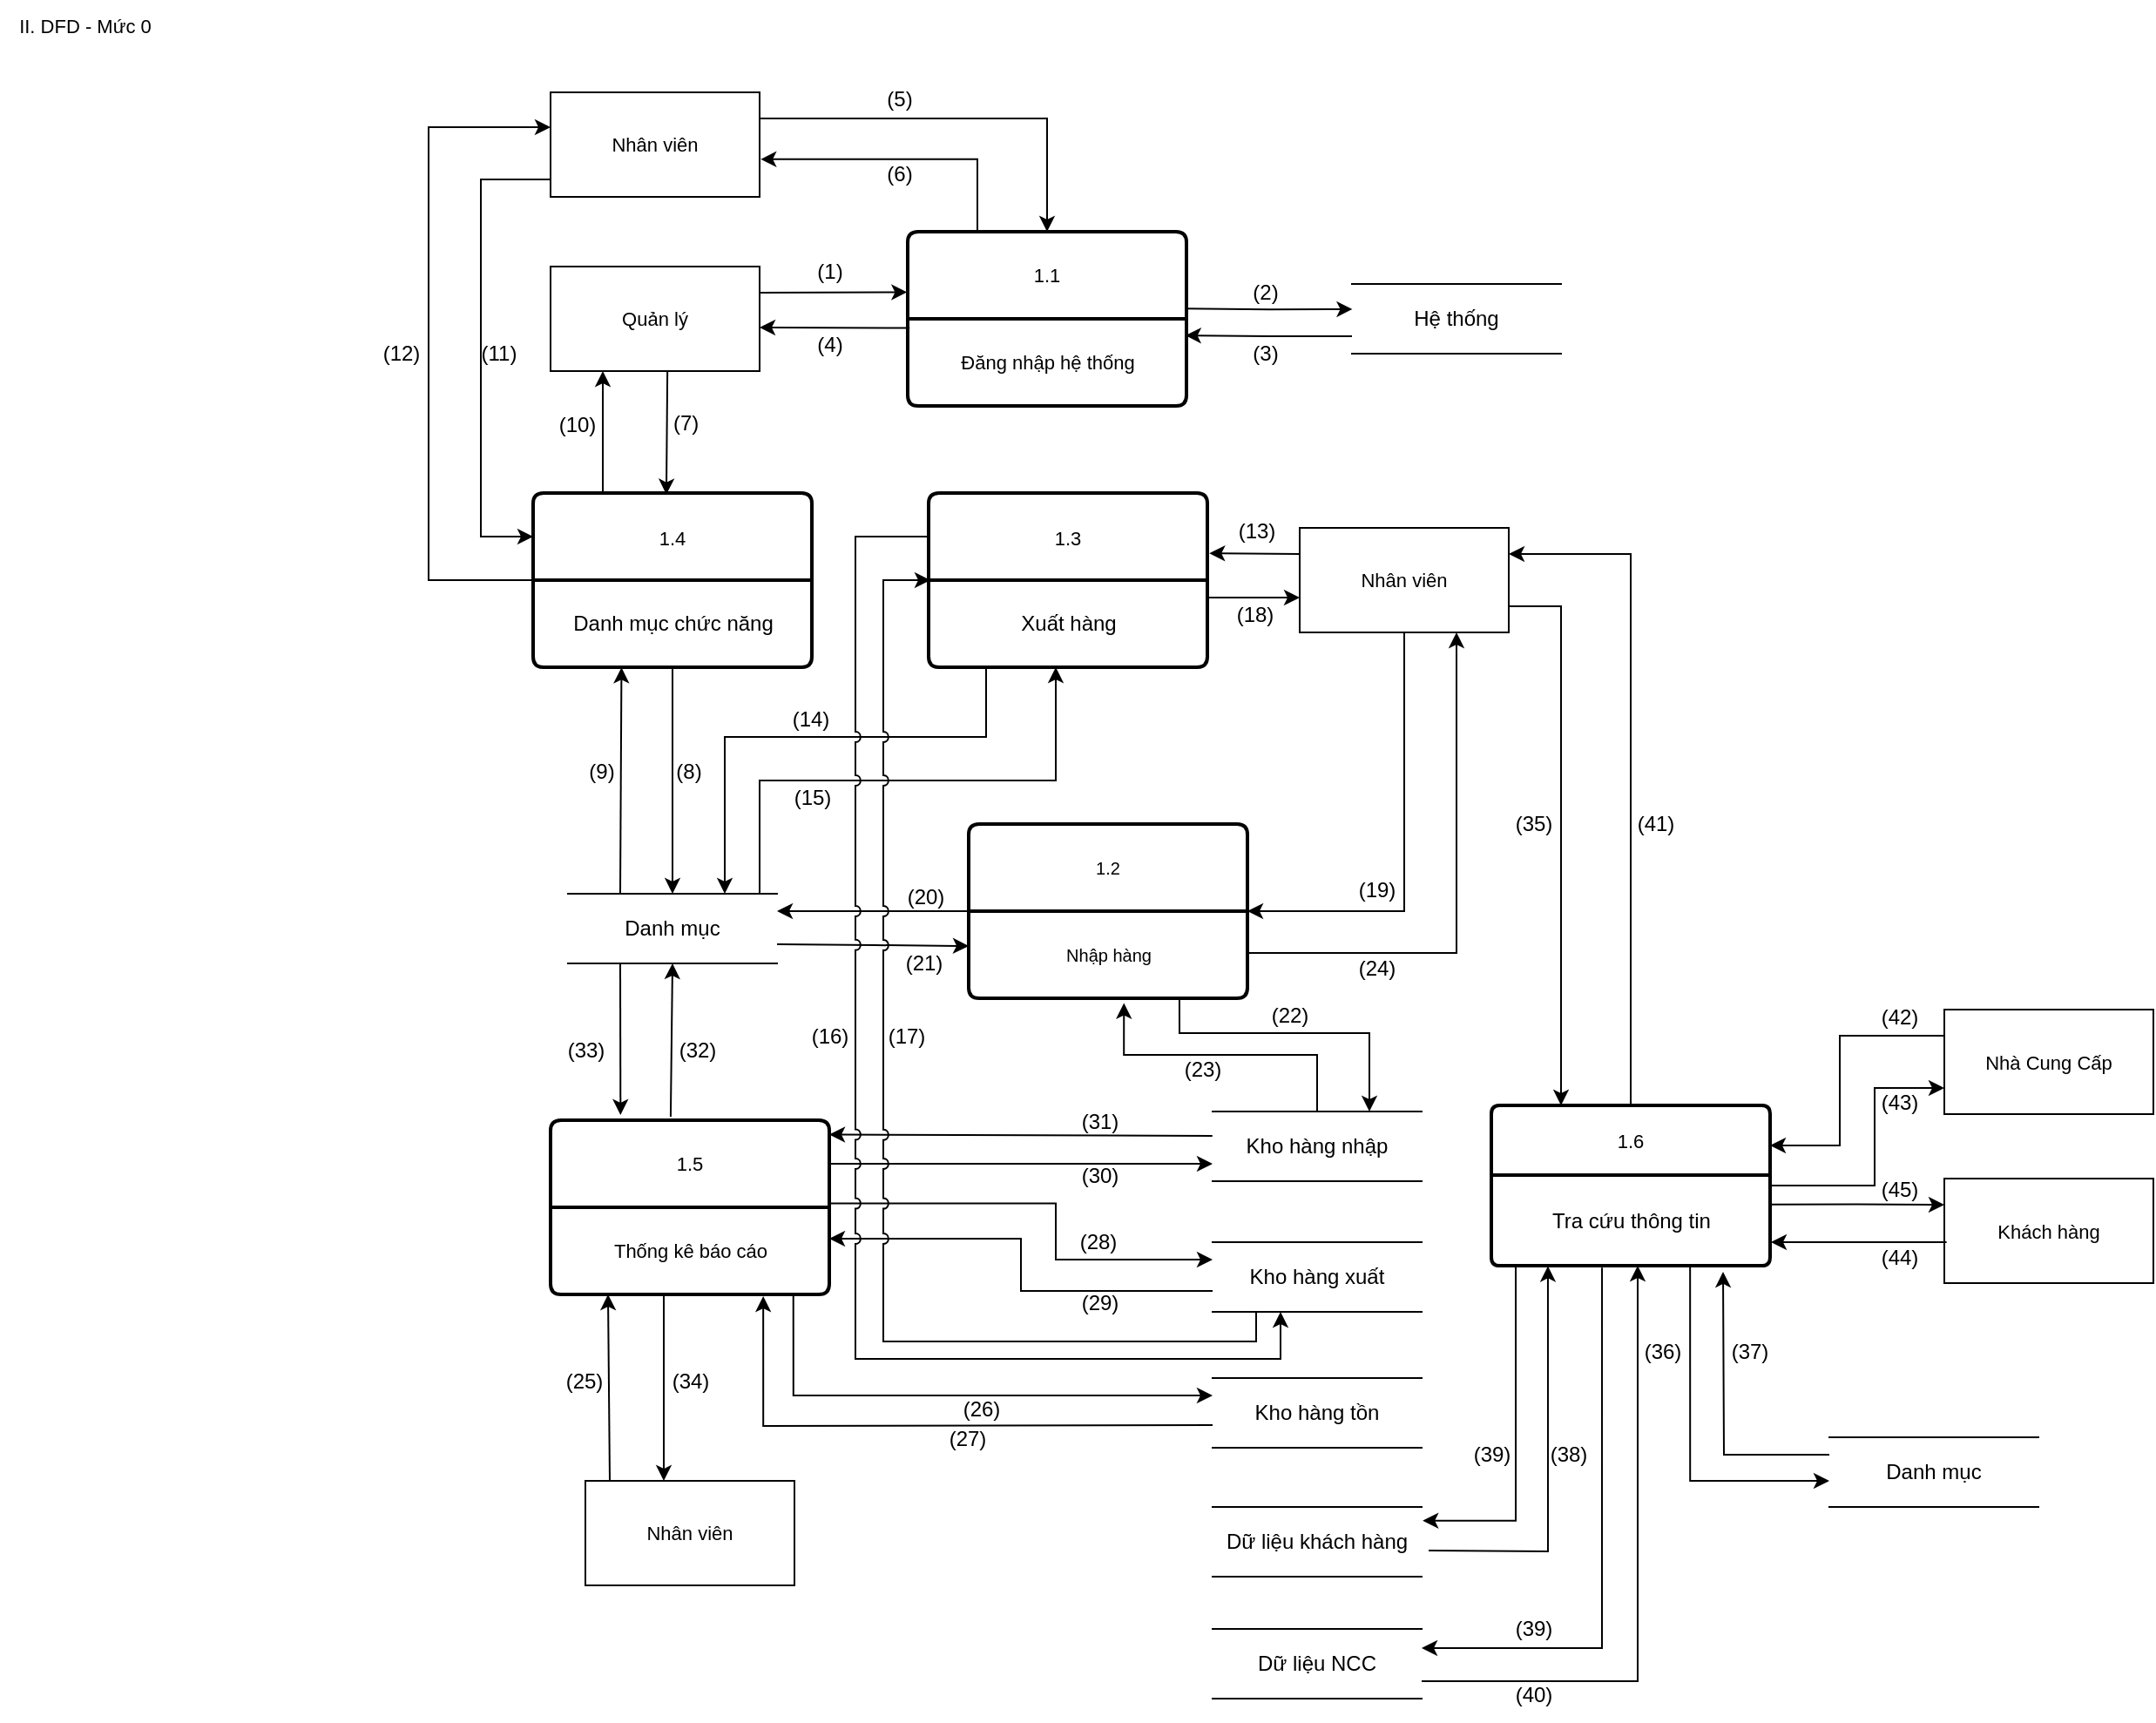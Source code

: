 <mxfile version="28.1.2">
  <diagram name="Trang-1" id="lLPREOri6NElLgWtM5jx">
    <mxGraphModel dx="1177" dy="-411" grid="1" gridSize="10" guides="1" tooltips="1" connect="1" arrows="1" fold="1" page="1" pageScale="1" pageWidth="850" pageHeight="1100" math="0" shadow="0">
      <root>
        <mxCell id="0" />
        <mxCell id="1" parent="0" />
        <mxCell id="MPpkF3HfyPds0EZIhNJW-1" value="Quản lý" style="rounded=0;whiteSpace=wrap;html=1;fontSize=11;" vertex="1" parent="1">
          <mxGeometry x="466" y="1313" width="120" height="60" as="geometry" />
        </mxCell>
        <mxCell id="MPpkF3HfyPds0EZIhNJW-2" value="Nhân viên" style="rounded=0;whiteSpace=wrap;html=1;fontSize=11;" vertex="1" parent="1">
          <mxGeometry x="466" y="1213" width="120" height="60" as="geometry" />
        </mxCell>
        <mxCell id="MPpkF3HfyPds0EZIhNJW-3" value="1.6" style="swimlane;childLayout=stackLayout;horizontal=1;startSize=40;horizontalStack=0;rounded=1;fontSize=11;fontStyle=0;strokeWidth=2;resizeParent=0;resizeLast=1;shadow=0;dashed=0;align=center;arcSize=4;whiteSpace=wrap;html=1;" vertex="1" parent="1">
          <mxGeometry x="1006" y="1794.5" width="160" height="92" as="geometry">
            <mxRectangle x="515" y="-17" width="60" height="50" as="alternateBounds" />
          </mxGeometry>
        </mxCell>
        <mxCell id="MPpkF3HfyPds0EZIhNJW-4" value="Tra cứu thông tin" style="text;html=1;align=center;verticalAlign=middle;resizable=0;points=[];autosize=1;strokeColor=none;fillColor=none;" vertex="1" parent="MPpkF3HfyPds0EZIhNJW-3">
          <mxGeometry y="40" width="160" height="52" as="geometry" />
        </mxCell>
        <mxCell id="MPpkF3HfyPds0EZIhNJW-5" value="Khách hàng" style="rounded=0;whiteSpace=wrap;html=1;fontSize=11;" vertex="1" parent="1">
          <mxGeometry x="1266" y="1836.5" width="120" height="60" as="geometry" />
        </mxCell>
        <mxCell id="MPpkF3HfyPds0EZIhNJW-6" value="Nhà Cung Cấp" style="rounded=0;whiteSpace=wrap;html=1;fontSize=11;" vertex="1" parent="1">
          <mxGeometry x="1266" y="1739.5" width="120" height="60" as="geometry" />
        </mxCell>
        <mxCell id="MPpkF3HfyPds0EZIhNJW-7" style="edgeStyle=orthogonalEdgeStyle;rounded=0;orthogonalLoop=1;jettySize=auto;html=1;entryX=0.002;entryY=0.361;entryDx=0;entryDy=0;exitX=0.992;exitY=0.401;exitDx=0;exitDy=0;exitPerimeter=0;entryPerimeter=0;" edge="1" parent="1" target="MPpkF3HfyPds0EZIhNJW-18">
          <mxGeometry relative="1" as="geometry">
            <mxPoint x="829.72" y="1337.1" as="sourcePoint" />
            <mxPoint x="1021" y="1337" as="targetPoint" />
          </mxGeometry>
        </mxCell>
        <mxCell id="MPpkF3HfyPds0EZIhNJW-8" value="1.1" style="swimlane;childLayout=stackLayout;horizontal=1;startSize=50;horizontalStack=0;rounded=1;fontSize=11;fontStyle=0;strokeWidth=2;resizeParent=0;resizeLast=1;shadow=0;dashed=0;align=center;arcSize=4;whiteSpace=wrap;html=1;" vertex="1" parent="1">
          <mxGeometry x="671" y="1293" width="160" height="100" as="geometry">
            <mxRectangle x="515" y="-17" width="60" height="50" as="alternateBounds" />
          </mxGeometry>
        </mxCell>
        <mxCell id="MPpkF3HfyPds0EZIhNJW-9" value="Đăng nhập hệ thống" style="text;html=1;align=center;verticalAlign=middle;resizable=0;points=[];autosize=1;strokeColor=none;fillColor=none;fontSize=11;" vertex="1" parent="MPpkF3HfyPds0EZIhNJW-8">
          <mxGeometry y="50" width="160" height="50" as="geometry" />
        </mxCell>
        <mxCell id="MPpkF3HfyPds0EZIhNJW-10" value="1.5" style="swimlane;childLayout=stackLayout;horizontal=1;startSize=50;horizontalStack=0;rounded=1;fontSize=11;fontStyle=0;strokeWidth=2;resizeParent=0;resizeLast=1;shadow=0;dashed=0;align=center;arcSize=4;whiteSpace=wrap;html=1;" vertex="1" parent="1">
          <mxGeometry x="466" y="1803" width="160" height="100" as="geometry">
            <mxRectangle x="515" y="-17" width="60" height="50" as="alternateBounds" />
          </mxGeometry>
        </mxCell>
        <mxCell id="MPpkF3HfyPds0EZIhNJW-11" value="Thống kê báo cáo" style="text;html=1;align=center;verticalAlign=middle;resizable=0;points=[];autosize=1;strokeColor=none;fillColor=none;fontSize=11;" vertex="1" parent="MPpkF3HfyPds0EZIhNJW-10">
          <mxGeometry y="50" width="160" height="50" as="geometry" />
        </mxCell>
        <mxCell id="MPpkF3HfyPds0EZIhNJW-12" value="1.2" style="swimlane;childLayout=stackLayout;horizontal=1;startSize=50;horizontalStack=0;rounded=1;fontSize=10;fontStyle=0;strokeWidth=2;resizeParent=0;resizeLast=1;shadow=0;dashed=0;align=center;arcSize=4;whiteSpace=wrap;html=1;" vertex="1" parent="1">
          <mxGeometry x="706" y="1633" width="160" height="100" as="geometry">
            <mxRectangle x="515" y="-17" width="60" height="50" as="alternateBounds" />
          </mxGeometry>
        </mxCell>
        <mxCell id="MPpkF3HfyPds0EZIhNJW-13" value="Nhập hàng" style="text;html=1;align=center;verticalAlign=middle;resizable=0;points=[];autosize=1;strokeColor=none;fillColor=none;fontSize=10;" vertex="1" parent="MPpkF3HfyPds0EZIhNJW-12">
          <mxGeometry y="50" width="160" height="50" as="geometry" />
        </mxCell>
        <mxCell id="MPpkF3HfyPds0EZIhNJW-14" value="&lt;font style=&quot;font-size: 11px;&quot;&gt;1.3&lt;/font&gt;" style="swimlane;childLayout=stackLayout;horizontal=1;startSize=50;horizontalStack=0;rounded=1;fontSize=14;fontStyle=0;strokeWidth=2;resizeParent=0;resizeLast=1;shadow=0;dashed=0;align=center;arcSize=4;whiteSpace=wrap;html=1;" vertex="1" parent="1">
          <mxGeometry x="683" y="1443" width="160" height="100" as="geometry">
            <mxRectangle x="515" y="-17" width="60" height="50" as="alternateBounds" />
          </mxGeometry>
        </mxCell>
        <mxCell id="MPpkF3HfyPds0EZIhNJW-15" value="Xuất hàng" style="text;html=1;align=center;verticalAlign=middle;resizable=0;points=[];autosize=1;strokeColor=none;fillColor=none;" vertex="1" parent="MPpkF3HfyPds0EZIhNJW-14">
          <mxGeometry y="50" width="160" height="50" as="geometry" />
        </mxCell>
        <mxCell id="MPpkF3HfyPds0EZIhNJW-16" value="Kho hàng nhập" style="shape=partialRectangle;whiteSpace=wrap;html=1;left=0;right=0;fillColor=none;" vertex="1" parent="1">
          <mxGeometry x="846" y="1798" width="120" height="40" as="geometry" />
        </mxCell>
        <mxCell id="MPpkF3HfyPds0EZIhNJW-17" value="Kho hàng xuất" style="shape=partialRectangle;whiteSpace=wrap;html=1;left=0;right=0;fillColor=none;" vertex="1" parent="1">
          <mxGeometry x="846" y="1873" width="120" height="40" as="geometry" />
        </mxCell>
        <mxCell id="MPpkF3HfyPds0EZIhNJW-18" value="Hệ thống" style="shape=partialRectangle;whiteSpace=wrap;html=1;left=0;right=0;fillColor=none;" vertex="1" parent="1">
          <mxGeometry x="926" y="1323" width="120" height="40" as="geometry" />
        </mxCell>
        <mxCell id="MPpkF3HfyPds0EZIhNJW-19" value="Kho hàng tồn" style="shape=partialRectangle;whiteSpace=wrap;html=1;left=0;right=0;fillColor=none;" vertex="1" parent="1">
          <mxGeometry x="846" y="1951" width="120" height="40" as="geometry" />
        </mxCell>
        <mxCell id="MPpkF3HfyPds0EZIhNJW-20" value="" style="endArrow=classic;html=1;rounded=0;exitX=1;exitY=0.25;exitDx=0;exitDy=0;entryX=-0.002;entryY=0.347;entryDx=0;entryDy=0;entryPerimeter=0;" edge="1" parent="1" source="MPpkF3HfyPds0EZIhNJW-1" target="MPpkF3HfyPds0EZIhNJW-8">
          <mxGeometry width="50" height="50" relative="1" as="geometry">
            <mxPoint x="806" y="1443" as="sourcePoint" />
            <mxPoint x="806" y="1328" as="targetPoint" />
          </mxGeometry>
        </mxCell>
        <mxCell id="MPpkF3HfyPds0EZIhNJW-21" value="" style="endArrow=classic;html=1;rounded=0;exitX=0.007;exitY=0.106;exitDx=0;exitDy=0;entryX=1;entryY=0.5;entryDx=0;entryDy=0;exitPerimeter=0;" edge="1" parent="1" source="MPpkF3HfyPds0EZIhNJW-9">
          <mxGeometry width="50" height="50" relative="1" as="geometry">
            <mxPoint x="806" y="1348" as="sourcePoint" />
            <mxPoint x="586" y="1348" as="targetPoint" />
          </mxGeometry>
        </mxCell>
        <mxCell id="MPpkF3HfyPds0EZIhNJW-22" value="" style="endArrow=classic;html=1;rounded=0;exitX=1;exitY=0.25;exitDx=0;exitDy=0;entryX=0.5;entryY=0;entryDx=0;entryDy=0;edgeStyle=orthogonalEdgeStyle;" edge="1" parent="1" source="MPpkF3HfyPds0EZIhNJW-2" target="MPpkF3HfyPds0EZIhNJW-8">
          <mxGeometry width="50" height="50" relative="1" as="geometry">
            <mxPoint x="736" y="1223" as="sourcePoint" />
            <mxPoint x="896" y="1223" as="targetPoint" />
          </mxGeometry>
        </mxCell>
        <mxCell id="MPpkF3HfyPds0EZIhNJW-23" style="edgeStyle=orthogonalEdgeStyle;rounded=0;orthogonalLoop=1;jettySize=auto;html=1;exitX=0;exitY=0.75;exitDx=0;exitDy=0;entryX=0.996;entryY=0.191;entryDx=0;entryDy=0;entryPerimeter=0;" edge="1" parent="1" source="MPpkF3HfyPds0EZIhNJW-18" target="MPpkF3HfyPds0EZIhNJW-9">
          <mxGeometry relative="1" as="geometry" />
        </mxCell>
        <mxCell id="MPpkF3HfyPds0EZIhNJW-24" value="&lt;font style=&quot;font-size: 11px;&quot;&gt;1.4&lt;/font&gt;" style="swimlane;childLayout=stackLayout;horizontal=1;startSize=50;horizontalStack=0;rounded=1;fontSize=14;fontStyle=0;strokeWidth=2;resizeParent=0;resizeLast=1;shadow=0;dashed=0;align=center;arcSize=4;whiteSpace=wrap;html=1;" vertex="1" parent="1">
          <mxGeometry x="456" y="1443" width="160" height="100" as="geometry">
            <mxRectangle x="515" y="-17" width="60" height="50" as="alternateBounds" />
          </mxGeometry>
        </mxCell>
        <mxCell id="MPpkF3HfyPds0EZIhNJW-25" value="Danh mục chức năng" style="text;html=1;align=center;verticalAlign=middle;resizable=0;points=[];autosize=1;strokeColor=none;fillColor=none;" vertex="1" parent="MPpkF3HfyPds0EZIhNJW-24">
          <mxGeometry y="50" width="160" height="50" as="geometry" />
        </mxCell>
        <mxCell id="MPpkF3HfyPds0EZIhNJW-26" value="" style="endArrow=classic;html=1;rounded=0;exitX=0.559;exitY=0.995;exitDx=0;exitDy=0;entryX=0.478;entryY=0.008;entryDx=0;entryDy=0;entryPerimeter=0;exitPerimeter=0;" edge="1" parent="1" source="MPpkF3HfyPds0EZIhNJW-1" target="MPpkF3HfyPds0EZIhNJW-24">
          <mxGeometry width="50" height="50" relative="1" as="geometry">
            <mxPoint x="816" y="1403" as="sourcePoint" />
            <mxPoint x="866" y="1353" as="targetPoint" />
          </mxGeometry>
        </mxCell>
        <mxCell id="MPpkF3HfyPds0EZIhNJW-27" value="" style="endArrow=classic;html=1;rounded=0;exitX=0.25;exitY=0;exitDx=0;exitDy=0;entryX=0.25;entryY=1;entryDx=0;entryDy=0;" edge="1" parent="1" source="MPpkF3HfyPds0EZIhNJW-24" target="MPpkF3HfyPds0EZIhNJW-1">
          <mxGeometry width="50" height="50" relative="1" as="geometry">
            <mxPoint x="504.08" y="1521.8" as="sourcePoint" />
            <mxPoint x="504" y="1293" as="targetPoint" />
          </mxGeometry>
        </mxCell>
        <mxCell id="MPpkF3HfyPds0EZIhNJW-28" value="Danh mục" style="shape=partialRectangle;whiteSpace=wrap;html=1;left=0;right=0;fillColor=none;" vertex="1" parent="1">
          <mxGeometry x="476" y="1673" width="120" height="40" as="geometry" />
        </mxCell>
        <mxCell id="MPpkF3HfyPds0EZIhNJW-29" value="" style="endArrow=classic;html=1;rounded=0;entryX=0;entryY=0.25;entryDx=0;entryDy=0;edgeStyle=orthogonalEdgeStyle;" edge="1" parent="1" target="MPpkF3HfyPds0EZIhNJW-24">
          <mxGeometry width="50" height="50" relative="1" as="geometry">
            <mxPoint x="466" y="1263" as="sourcePoint" />
            <mxPoint x="576" y="1293" as="targetPoint" />
            <Array as="points">
              <mxPoint x="466" y="1263" />
              <mxPoint x="426" y="1263" />
              <mxPoint x="426" y="1468" />
            </Array>
          </mxGeometry>
        </mxCell>
        <mxCell id="MPpkF3HfyPds0EZIhNJW-30" value="" style="endArrow=classic;html=1;rounded=0;exitX=0;exitY=0.5;exitDx=0;exitDy=0;edgeStyle=orthogonalEdgeStyle;" edge="1" parent="1" source="MPpkF3HfyPds0EZIhNJW-24">
          <mxGeometry width="50" height="50" relative="1" as="geometry">
            <mxPoint x="526" y="1343" as="sourcePoint" />
            <mxPoint x="466" y="1233" as="targetPoint" />
            <Array as="points">
              <mxPoint x="396" y="1493" />
              <mxPoint x="396" y="1233" />
              <mxPoint x="466" y="1233" />
            </Array>
          </mxGeometry>
        </mxCell>
        <mxCell id="MPpkF3HfyPds0EZIhNJW-31" value="" style="endArrow=classic;html=1;rounded=0;" edge="1" parent="1" source="MPpkF3HfyPds0EZIhNJW-24" target="MPpkF3HfyPds0EZIhNJW-28">
          <mxGeometry width="50" height="50" relative="1" as="geometry">
            <mxPoint x="886" y="1453" as="sourcePoint" />
            <mxPoint x="936" y="1403" as="targetPoint" />
          </mxGeometry>
        </mxCell>
        <mxCell id="MPpkF3HfyPds0EZIhNJW-32" value="" style="endArrow=classic;html=1;rounded=0;exitX=0.25;exitY=0;exitDx=0;exitDy=0;entryX=0.317;entryY=1.003;entryDx=0;entryDy=0;entryPerimeter=0;" edge="1" parent="1" source="MPpkF3HfyPds0EZIhNJW-28" target="MPpkF3HfyPds0EZIhNJW-25">
          <mxGeometry width="50" height="50" relative="1" as="geometry">
            <mxPoint x="886" y="1453" as="sourcePoint" />
            <mxPoint x="936" y="1403" as="targetPoint" />
          </mxGeometry>
        </mxCell>
        <mxCell id="MPpkF3HfyPds0EZIhNJW-33" value="Nhân viên" style="rounded=0;whiteSpace=wrap;html=1;fontSize=11;" vertex="1" parent="1">
          <mxGeometry x="896" y="1463" width="120" height="60" as="geometry" />
        </mxCell>
        <mxCell id="MPpkF3HfyPds0EZIhNJW-34" value="" style="endArrow=classic;html=1;rounded=0;exitX=0;exitY=0.25;exitDx=0;exitDy=0;entryX=1.007;entryY=0.346;entryDx=0;entryDy=0;entryPerimeter=0;" edge="1" parent="1" source="MPpkF3HfyPds0EZIhNJW-33" target="MPpkF3HfyPds0EZIhNJW-14">
          <mxGeometry width="50" height="50" relative="1" as="geometry">
            <mxPoint x="1036" y="1478" as="sourcePoint" />
            <mxPoint x="756" y="1478" as="targetPoint" />
          </mxGeometry>
        </mxCell>
        <mxCell id="MPpkF3HfyPds0EZIhNJW-35" value="" style="endArrow=classic;html=1;rounded=0;exitX=1.002;exitY=0.201;exitDx=0;exitDy=0;exitPerimeter=0;" edge="1" parent="1" source="MPpkF3HfyPds0EZIhNJW-15">
          <mxGeometry width="50" height="50" relative="1" as="geometry">
            <mxPoint x="826" y="1503" as="sourcePoint" />
            <mxPoint x="896" y="1503" as="targetPoint" />
          </mxGeometry>
        </mxCell>
        <mxCell id="MPpkF3HfyPds0EZIhNJW-36" value="" style="endArrow=classic;html=1;rounded=0;exitX=0.5;exitY=1;exitDx=0;exitDy=0;edgeStyle=orthogonalEdgeStyle;" edge="1" parent="1" source="MPpkF3HfyPds0EZIhNJW-33">
          <mxGeometry width="50" height="50" relative="1" as="geometry">
            <mxPoint x="1096" y="1683" as="sourcePoint" />
            <mxPoint x="866" y="1683" as="targetPoint" />
            <Array as="points">
              <mxPoint x="956" y="1683" />
              <mxPoint x="866" y="1683" />
            </Array>
          </mxGeometry>
        </mxCell>
        <mxCell id="MPpkF3HfyPds0EZIhNJW-37" value="" style="endArrow=classic;html=1;rounded=0;exitX=1.006;exitY=0.48;exitDx=0;exitDy=0;exitPerimeter=0;entryX=0.75;entryY=1;entryDx=0;entryDy=0;edgeStyle=orthogonalEdgeStyle;" edge="1" parent="1" source="MPpkF3HfyPds0EZIhNJW-13" target="MPpkF3HfyPds0EZIhNJW-33">
          <mxGeometry width="50" height="50" relative="1" as="geometry">
            <mxPoint x="1096" y="1683" as="sourcePoint" />
            <mxPoint x="1146" y="1633" as="targetPoint" />
          </mxGeometry>
        </mxCell>
        <mxCell id="MPpkF3HfyPds0EZIhNJW-38" value="" style="endArrow=classic;html=1;rounded=0;exitX=0.756;exitY=0.993;exitDx=0;exitDy=0;exitPerimeter=0;edgeStyle=orthogonalEdgeStyle;" edge="1" parent="1" source="MPpkF3HfyPds0EZIhNJW-13">
          <mxGeometry width="50" height="50" relative="1" as="geometry">
            <mxPoint x="875" y="1733" as="sourcePoint" />
            <mxPoint x="936" y="1798" as="targetPoint" />
            <Array as="points">
              <mxPoint x="827" y="1753" />
              <mxPoint x="936" y="1753" />
              <mxPoint x="936" y="1798" />
            </Array>
          </mxGeometry>
        </mxCell>
        <mxCell id="MPpkF3HfyPds0EZIhNJW-39" value="" style="endArrow=classic;html=1;rounded=0;exitX=0.5;exitY=0;exitDx=0;exitDy=0;entryX=0.557;entryY=1.055;entryDx=0;entryDy=0;entryPerimeter=0;edgeStyle=orthogonalEdgeStyle;" edge="1" parent="1" source="MPpkF3HfyPds0EZIhNJW-16" target="MPpkF3HfyPds0EZIhNJW-13">
          <mxGeometry width="50" height="50" relative="1" as="geometry">
            <mxPoint x="926" y="1773" as="sourcePoint" />
            <mxPoint x="976" y="1723" as="targetPoint" />
          </mxGeometry>
        </mxCell>
        <mxCell id="MPpkF3HfyPds0EZIhNJW-40" value="" style="endArrow=classic;html=1;rounded=0;exitX=0;exitY=0.5;exitDx=0;exitDy=0;entryX=1;entryY=0.25;entryDx=0;entryDy=0;edgeStyle=orthogonalEdgeStyle;" edge="1" parent="1" source="MPpkF3HfyPds0EZIhNJW-12" target="MPpkF3HfyPds0EZIhNJW-28">
          <mxGeometry width="50" height="50" relative="1" as="geometry">
            <mxPoint x="836" y="1643" as="sourcePoint" />
            <mxPoint x="886" y="1593" as="targetPoint" />
          </mxGeometry>
        </mxCell>
        <mxCell id="MPpkF3HfyPds0EZIhNJW-41" value="" style="endArrow=classic;html=1;rounded=0;exitX=1;exitY=0.5;exitDx=0;exitDy=0;edgeStyle=orthogonalEdgeStyle;entryX=0;entryY=0.4;entryDx=0;entryDy=0;entryPerimeter=0;" edge="1" parent="1" target="MPpkF3HfyPds0EZIhNJW-13">
          <mxGeometry width="50" height="50" relative="1" as="geometry">
            <mxPoint x="596" y="1702" as="sourcePoint" />
            <mxPoint x="816" y="1703" as="targetPoint" />
          </mxGeometry>
        </mxCell>
        <mxCell id="MPpkF3HfyPds0EZIhNJW-42" value="" style="endArrow=classic;html=1;rounded=0;entryX=0.75;entryY=0;entryDx=0;entryDy=0;edgeStyle=orthogonalEdgeStyle;" edge="1" parent="1" target="MPpkF3HfyPds0EZIhNJW-28">
          <mxGeometry width="50" height="50" relative="1" as="geometry">
            <mxPoint x="796" y="1543" as="sourcePoint" />
            <mxPoint x="866" y="1633" as="targetPoint" />
            <Array as="points">
              <mxPoint x="716" y="1543" />
              <mxPoint x="716" y="1583" />
              <mxPoint x="566" y="1583" />
            </Array>
          </mxGeometry>
        </mxCell>
        <mxCell id="MPpkF3HfyPds0EZIhNJW-43" value="" style="endArrow=classic;html=1;rounded=0;edgeStyle=orthogonalEdgeStyle;" edge="1" parent="1" target="MPpkF3HfyPds0EZIhNJW-15">
          <mxGeometry width="50" height="50" relative="1" as="geometry">
            <mxPoint x="586" y="1673" as="sourcePoint" />
            <mxPoint x="756" y="1550" as="targetPoint" />
            <Array as="points">
              <mxPoint x="586" y="1608" />
              <mxPoint x="756" y="1608" />
            </Array>
          </mxGeometry>
        </mxCell>
        <mxCell id="MPpkF3HfyPds0EZIhNJW-44" value="Nhân viên" style="rounded=0;whiteSpace=wrap;html=1;fontSize=11;" vertex="1" parent="1">
          <mxGeometry x="486" y="2010" width="120" height="60" as="geometry" />
        </mxCell>
        <mxCell id="MPpkF3HfyPds0EZIhNJW-45" value="" style="endArrow=classic;html=1;rounded=0;" edge="1" parent="1">
          <mxGeometry width="50" height="50" relative="1" as="geometry">
            <mxPoint x="500" y="2010" as="sourcePoint" />
            <mxPoint x="499" y="1903" as="targetPoint" />
          </mxGeometry>
        </mxCell>
        <mxCell id="MPpkF3HfyPds0EZIhNJW-46" value="" style="endArrow=classic;html=1;rounded=0;" edge="1" parent="1">
          <mxGeometry width="50" height="50" relative="1" as="geometry">
            <mxPoint x="531" y="1903" as="sourcePoint" />
            <mxPoint x="531" y="2010" as="targetPoint" />
          </mxGeometry>
        </mxCell>
        <mxCell id="MPpkF3HfyPds0EZIhNJW-47" value="" style="endArrow=classic;html=1;rounded=0;exitX=1;exitY=0.25;exitDx=0;exitDy=0;entryX=0;entryY=0.75;entryDx=0;entryDy=0;" edge="1" parent="1" source="MPpkF3HfyPds0EZIhNJW-10" target="MPpkF3HfyPds0EZIhNJW-16">
          <mxGeometry width="50" height="50" relative="1" as="geometry">
            <mxPoint x="696" y="1951" as="sourcePoint" />
            <mxPoint x="746" y="1901" as="targetPoint" />
          </mxGeometry>
        </mxCell>
        <mxCell id="MPpkF3HfyPds0EZIhNJW-48" value="" style="endArrow=classic;html=1;rounded=0;entryX=1;entryY=0;entryDx=0;entryDy=0;exitX=-0.001;exitY=0.106;exitDx=0;exitDy=0;exitPerimeter=0;" edge="1" parent="1">
          <mxGeometry width="50" height="50" relative="1" as="geometry">
            <mxPoint x="845.88" y="1812" as="sourcePoint" />
            <mxPoint x="626.0" y="1811.24" as="targetPoint" />
          </mxGeometry>
        </mxCell>
        <mxCell id="MPpkF3HfyPds0EZIhNJW-49" value="" style="endArrow=classic;html=1;rounded=0;exitX=1.001;exitY=0.478;exitDx=0;exitDy=0;entryX=0;entryY=0.25;entryDx=0;entryDy=0;edgeStyle=orthogonalEdgeStyle;exitPerimeter=0;" edge="1" parent="1" source="MPpkF3HfyPds0EZIhNJW-10" target="MPpkF3HfyPds0EZIhNJW-17">
          <mxGeometry width="50" height="50" relative="1" as="geometry">
            <mxPoint x="766" y="1931" as="sourcePoint" />
            <mxPoint x="816" y="1881" as="targetPoint" />
            <Array as="points">
              <mxPoint x="756" y="1851" />
              <mxPoint x="756" y="1883" />
            </Array>
          </mxGeometry>
        </mxCell>
        <mxCell id="MPpkF3HfyPds0EZIhNJW-50" value="" style="endArrow=classic;html=1;rounded=0;exitX=0;exitY=0.5;exitDx=0;exitDy=0;edgeStyle=orthogonalEdgeStyle;" edge="1" parent="1">
          <mxGeometry width="50" height="50" relative="1" as="geometry">
            <mxPoint x="846" y="1901" as="sourcePoint" />
            <mxPoint x="626" y="1871" as="targetPoint" />
            <Array as="points">
              <mxPoint x="736" y="1901" />
              <mxPoint x="736" y="1871" />
              <mxPoint x="626" y="1871" />
            </Array>
          </mxGeometry>
        </mxCell>
        <mxCell id="MPpkF3HfyPds0EZIhNJW-51" value="" style="endArrow=classic;html=1;rounded=0;exitX=0.871;exitY=1.02;exitDx=0;exitDy=0;entryX=0;entryY=0.25;entryDx=0;entryDy=0;edgeStyle=orthogonalEdgeStyle;exitPerimeter=0;" edge="1" parent="1" source="MPpkF3HfyPds0EZIhNJW-11" target="MPpkF3HfyPds0EZIhNJW-19">
          <mxGeometry width="50" height="50" relative="1" as="geometry">
            <mxPoint x="696" y="1961" as="sourcePoint" />
            <mxPoint x="746" y="1911" as="targetPoint" />
          </mxGeometry>
        </mxCell>
        <mxCell id="MPpkF3HfyPds0EZIhNJW-52" value="" style="endArrow=classic;html=1;rounded=0;exitX=0;exitY=0.5;exitDx=0;exitDy=0;entryX=0.763;entryY=1.02;entryDx=0;entryDy=0;entryPerimeter=0;edgeStyle=orthogonalEdgeStyle;" edge="1" parent="1" target="MPpkF3HfyPds0EZIhNJW-11">
          <mxGeometry width="50" height="50" relative="1" as="geometry">
            <mxPoint x="846" y="1978" as="sourcePoint" />
            <mxPoint x="554.48" y="1911.3" as="targetPoint" />
          </mxGeometry>
        </mxCell>
        <mxCell id="MPpkF3HfyPds0EZIhNJW-53" value="Dữ liệu khách hàng" style="shape=partialRectangle;whiteSpace=wrap;html=1;left=0;right=0;fillColor=none;" vertex="1" parent="1">
          <mxGeometry x="846" y="2025" width="120" height="40" as="geometry" />
        </mxCell>
        <mxCell id="MPpkF3HfyPds0EZIhNJW-54" value="Dữ liệu NCC" style="shape=partialRectangle;whiteSpace=wrap;html=1;left=0;right=0;fillColor=none;" vertex="1" parent="1">
          <mxGeometry x="846" y="2095" width="120" height="40" as="geometry" />
        </mxCell>
        <mxCell id="MPpkF3HfyPds0EZIhNJW-55" value="" style="endArrow=classic;html=1;rounded=0;exitX=1;exitY=0.75;exitDx=0;exitDy=0;entryX=0.25;entryY=0;entryDx=0;entryDy=0;edgeStyle=orthogonalEdgeStyle;" edge="1" parent="1" source="MPpkF3HfyPds0EZIhNJW-33" target="MPpkF3HfyPds0EZIhNJW-3">
          <mxGeometry width="50" height="50" relative="1" as="geometry">
            <mxPoint x="1226" y="1703" as="sourcePoint" />
            <mxPoint x="1276" y="1653" as="targetPoint" />
          </mxGeometry>
        </mxCell>
        <mxCell id="MPpkF3HfyPds0EZIhNJW-56" value="" style="endArrow=classic;html=1;rounded=0;exitX=0.5;exitY=0;exitDx=0;exitDy=0;entryX=1;entryY=0.25;entryDx=0;entryDy=0;edgeStyle=orthogonalEdgeStyle;" edge="1" parent="1" source="MPpkF3HfyPds0EZIhNJW-3" target="MPpkF3HfyPds0EZIhNJW-33">
          <mxGeometry width="50" height="50" relative="1" as="geometry">
            <mxPoint x="1206.0" y="1765.5" as="sourcePoint" />
            <mxPoint x="1286" y="1620.5" as="targetPoint" />
          </mxGeometry>
        </mxCell>
        <mxCell id="MPpkF3HfyPds0EZIhNJW-57" value="" style="endArrow=classic;html=1;rounded=0;edgeStyle=orthogonalEdgeStyle;entryX=1.005;entryY=0.197;entryDx=0;entryDy=0;entryPerimeter=0;" edge="1" parent="1" target="MPpkF3HfyPds0EZIhNJW-53">
          <mxGeometry width="50" height="50" relative="1" as="geometry">
            <mxPoint x="1020" y="1886.5" as="sourcePoint" />
            <mxPoint x="960" y="2032.5" as="targetPoint" />
            <Array as="points">
              <mxPoint x="1020" y="2033" />
            </Array>
          </mxGeometry>
        </mxCell>
        <mxCell id="MPpkF3HfyPds0EZIhNJW-58" value="" style="endArrow=classic;html=1;rounded=0;entryX=1;entryY=0.5;entryDx=0;entryDy=0;edgeStyle=orthogonalEdgeStyle;exitX=0.397;exitY=1.022;exitDx=0;exitDy=0;exitPerimeter=0;" edge="1" parent="1" source="MPpkF3HfyPds0EZIhNJW-4">
          <mxGeometry width="50" height="50" relative="1" as="geometry">
            <mxPoint x="1070" y="1881" as="sourcePoint" />
            <mxPoint x="966" y="2106" as="targetPoint" />
            <Array as="points">
              <mxPoint x="1070" y="2106" />
            </Array>
          </mxGeometry>
        </mxCell>
        <mxCell id="MPpkF3HfyPds0EZIhNJW-59" value="" style="endArrow=classic;html=1;rounded=0;entryX=1;entryY=0.25;entryDx=0;entryDy=0;exitX=0;exitY=0.25;exitDx=0;exitDy=0;edgeStyle=orthogonalEdgeStyle;" edge="1" parent="1" source="MPpkF3HfyPds0EZIhNJW-6" target="MPpkF3HfyPds0EZIhNJW-3">
          <mxGeometry width="50" height="50" relative="1" as="geometry">
            <mxPoint x="926" y="1889.5" as="sourcePoint" />
            <mxPoint x="976" y="1839.5" as="targetPoint" />
            <Array as="points">
              <mxPoint x="1206" y="1755" />
              <mxPoint x="1206" y="1817" />
            </Array>
          </mxGeometry>
        </mxCell>
        <mxCell id="MPpkF3HfyPds0EZIhNJW-60" value="" style="endArrow=classic;html=1;rounded=0;exitX=1;exitY=0.5;exitDx=0;exitDy=0;entryX=0;entryY=0.75;entryDx=0;entryDy=0;edgeStyle=orthogonalEdgeStyle;" edge="1" parent="1" source="MPpkF3HfyPds0EZIhNJW-3" target="MPpkF3HfyPds0EZIhNJW-6">
          <mxGeometry width="50" height="50" relative="1" as="geometry">
            <mxPoint x="926" y="1889.5" as="sourcePoint" />
            <mxPoint x="976" y="1839.5" as="targetPoint" />
            <Array as="points">
              <mxPoint x="1226" y="1841" />
              <mxPoint x="1226" y="1785" />
            </Array>
          </mxGeometry>
        </mxCell>
        <mxCell id="MPpkF3HfyPds0EZIhNJW-61" value="" style="endArrow=classic;html=1;rounded=0;entryX=1.003;entryY=0.74;entryDx=0;entryDy=0;entryPerimeter=0;exitX=0.011;exitY=0.608;exitDx=0;exitDy=0;exitPerimeter=0;edgeStyle=orthogonalEdgeStyle;" edge="1" parent="1" source="MPpkF3HfyPds0EZIhNJW-5" target="MPpkF3HfyPds0EZIhNJW-4">
          <mxGeometry width="50" height="50" relative="1" as="geometry">
            <mxPoint x="926" y="1889.5" as="sourcePoint" />
            <mxPoint x="976" y="1839.5" as="targetPoint" />
          </mxGeometry>
        </mxCell>
        <mxCell id="MPpkF3HfyPds0EZIhNJW-62" value="" style="endArrow=classic;html=1;rounded=0;entryX=0;entryY=0.25;entryDx=0;entryDy=0;exitX=0.998;exitY=0.324;exitDx=0;exitDy=0;exitPerimeter=0;edgeStyle=orthogonalEdgeStyle;" edge="1" parent="1" source="MPpkF3HfyPds0EZIhNJW-4" target="MPpkF3HfyPds0EZIhNJW-5">
          <mxGeometry width="50" height="50" relative="1" as="geometry">
            <mxPoint x="926" y="1889.5" as="sourcePoint" />
            <mxPoint x="976" y="1839.5" as="targetPoint" />
          </mxGeometry>
        </mxCell>
        <mxCell id="MPpkF3HfyPds0EZIhNJW-63" value="" style="endArrow=classic;html=1;rounded=0;exitX=0.25;exitY=0;exitDx=0;exitDy=0;entryX=1.005;entryY=0.64;entryDx=0;entryDy=0;edgeStyle=orthogonalEdgeStyle;entryPerimeter=0;" edge="1" parent="1" source="MPpkF3HfyPds0EZIhNJW-8" target="MPpkF3HfyPds0EZIhNJW-2">
          <mxGeometry width="50" height="50" relative="1" as="geometry">
            <mxPoint x="596" y="1233" as="sourcePoint" />
            <mxPoint x="646" y="1183" as="targetPoint" />
          </mxGeometry>
        </mxCell>
        <mxCell id="MPpkF3HfyPds0EZIhNJW-65" value="II. DFD - Mức 0&amp;nbsp;" style="text;html=1;align=center;verticalAlign=middle;resizable=0;points=[];autosize=1;strokeColor=none;fillColor=none;fontSize=11;" vertex="1" parent="1">
          <mxGeometry x="150" y="1160" width="100" height="30" as="geometry" />
        </mxCell>
        <mxCell id="MPpkF3HfyPds0EZIhNJW-68" value="(1)" style="text;html=1;align=center;verticalAlign=middle;resizable=0;points=[];autosize=1;strokeColor=none;fillColor=none;" vertex="1" parent="1">
          <mxGeometry x="606" y="1301" width="40" height="30" as="geometry" />
        </mxCell>
        <mxCell id="MPpkF3HfyPds0EZIhNJW-71" value="(3)" style="text;html=1;align=center;verticalAlign=middle;resizable=0;points=[];autosize=1;strokeColor=none;fillColor=none;" vertex="1" parent="1">
          <mxGeometry x="856" y="1348" width="40" height="30" as="geometry" />
        </mxCell>
        <mxCell id="MPpkF3HfyPds0EZIhNJW-72" value="(2)" style="text;html=1;align=center;verticalAlign=middle;resizable=0;points=[];autosize=1;strokeColor=none;fillColor=none;" vertex="1" parent="1">
          <mxGeometry x="856" y="1313" width="40" height="30" as="geometry" />
        </mxCell>
        <mxCell id="MPpkF3HfyPds0EZIhNJW-73" value="(4)" style="text;html=1;align=center;verticalAlign=middle;resizable=0;points=[];autosize=1;strokeColor=none;fillColor=none;" vertex="1" parent="1">
          <mxGeometry x="606" y="1343" width="40" height="30" as="geometry" />
        </mxCell>
        <mxCell id="MPpkF3HfyPds0EZIhNJW-75" value="(5)&lt;div&gt;&lt;br&gt;&lt;/div&gt;&lt;div&gt;&lt;br&gt;&lt;/div&gt;&lt;div&gt;(6)&lt;/div&gt;" style="text;html=1;align=center;verticalAlign=middle;resizable=0;points=[];autosize=1;strokeColor=none;fillColor=none;" vertex="1" parent="1">
          <mxGeometry x="646" y="1203" width="40" height="70" as="geometry" />
        </mxCell>
        <mxCell id="MPpkF3HfyPds0EZIhNJW-77" value="&amp;nbsp; (7)" style="text;html=1;align=center;verticalAlign=middle;resizable=0;points=[];autosize=1;strokeColor=none;fillColor=none;" vertex="1" parent="1">
          <mxGeometry x="520" y="1388" width="40" height="30" as="geometry" />
        </mxCell>
        <mxCell id="MPpkF3HfyPds0EZIhNJW-78" value="(8)" style="text;html=1;align=center;verticalAlign=middle;resizable=0;points=[];autosize=1;strokeColor=none;fillColor=none;" vertex="1" parent="1">
          <mxGeometry x="525" y="1588" width="40" height="30" as="geometry" />
        </mxCell>
        <mxCell id="MPpkF3HfyPds0EZIhNJW-79" value="(9)" style="text;html=1;align=center;verticalAlign=middle;resizable=0;points=[];autosize=1;strokeColor=none;fillColor=none;" vertex="1" parent="1">
          <mxGeometry x="475" y="1588" width="40" height="30" as="geometry" />
        </mxCell>
        <mxCell id="MPpkF3HfyPds0EZIhNJW-80" value="(10)" style="text;html=1;align=center;verticalAlign=middle;resizable=0;points=[];autosize=1;strokeColor=none;fillColor=none;" vertex="1" parent="1">
          <mxGeometry x="461" y="1389" width="40" height="30" as="geometry" />
        </mxCell>
        <mxCell id="MPpkF3HfyPds0EZIhNJW-81" value="(11)" style="text;html=1;align=center;verticalAlign=middle;resizable=0;points=[];autosize=1;strokeColor=none;fillColor=none;" vertex="1" parent="1">
          <mxGeometry x="416" y="1348" width="40" height="30" as="geometry" />
        </mxCell>
        <mxCell id="MPpkF3HfyPds0EZIhNJW-82" value="(12)" style="text;html=1;align=center;verticalAlign=middle;resizable=0;points=[];autosize=1;strokeColor=none;fillColor=none;" vertex="1" parent="1">
          <mxGeometry x="360" y="1348" width="40" height="30" as="geometry" />
        </mxCell>
        <mxCell id="MPpkF3HfyPds0EZIhNJW-83" value="(13)" style="text;html=1;align=center;verticalAlign=middle;resizable=0;points=[];autosize=1;strokeColor=none;fillColor=none;" vertex="1" parent="1">
          <mxGeometry x="851" y="1450" width="40" height="30" as="geometry" />
        </mxCell>
        <mxCell id="MPpkF3HfyPds0EZIhNJW-84" value="(14)" style="text;html=1;align=center;verticalAlign=middle;resizable=0;points=[];autosize=1;strokeColor=none;fillColor=none;" vertex="1" parent="1">
          <mxGeometry x="595" y="1558" width="40" height="30" as="geometry" />
        </mxCell>
        <mxCell id="MPpkF3HfyPds0EZIhNJW-85" value="(15)" style="text;html=1;align=center;verticalAlign=middle;resizable=0;points=[];autosize=1;strokeColor=none;fillColor=none;" vertex="1" parent="1">
          <mxGeometry x="596" y="1603" width="40" height="30" as="geometry" />
        </mxCell>
        <mxCell id="MPpkF3HfyPds0EZIhNJW-86" value="" style="endArrow=classic;html=1;rounded=0;exitX=0.431;exitY=-0.02;exitDx=0;exitDy=0;entryX=0.5;entryY=1;entryDx=0;entryDy=0;exitPerimeter=0;" edge="1" parent="1" source="MPpkF3HfyPds0EZIhNJW-10" target="MPpkF3HfyPds0EZIhNJW-28">
          <mxGeometry width="50" height="50" relative="1" as="geometry">
            <mxPoint x="290.96" y="1744" as="sourcePoint" />
            <mxPoint x="240.96" y="1794" as="targetPoint" />
          </mxGeometry>
        </mxCell>
        <mxCell id="MPpkF3HfyPds0EZIhNJW-87" value="" style="endArrow=classic;html=1;rounded=0;exitX=0;exitY=0.25;exitDx=0;exitDy=0;edgeStyle=orthogonalEdgeStyle;elbow=vertical;jumpStyle=arc;" edge="1" parent="1" source="MPpkF3HfyPds0EZIhNJW-14">
          <mxGeometry width="50" height="50" relative="1" as="geometry">
            <mxPoint x="651" y="1468" as="sourcePoint" />
            <mxPoint x="885.0" y="1913" as="targetPoint" />
            <Array as="points">
              <mxPoint x="641" y="1468" />
              <mxPoint x="641" y="1940" />
              <mxPoint x="885" y="1940" />
            </Array>
          </mxGeometry>
        </mxCell>
        <mxCell id="MPpkF3HfyPds0EZIhNJW-88" value="" style="endArrow=classic;html=1;rounded=0;exitX=0.25;exitY=1;exitDx=0;exitDy=0;entryX=0;entryY=0.5;entryDx=0;entryDy=0;edgeStyle=orthogonalEdgeStyle;jumpStyle=arc;jumpSize=6;" edge="1" parent="1">
          <mxGeometry width="50" height="50" relative="1" as="geometry">
            <mxPoint x="877" y="1913" as="sourcePoint" />
            <mxPoint x="684" y="1493" as="targetPoint" />
            <Array as="points">
              <mxPoint x="871" y="1913" />
              <mxPoint x="871" y="1930" />
              <mxPoint x="657" y="1930" />
              <mxPoint x="657" y="1493" />
            </Array>
          </mxGeometry>
        </mxCell>
        <mxCell id="MPpkF3HfyPds0EZIhNJW-89" value="(16)" style="text;html=1;align=center;verticalAlign=middle;resizable=0;points=[];autosize=1;strokeColor=none;fillColor=none;" vertex="1" parent="1">
          <mxGeometry x="606" y="1739.5" width="40" height="30" as="geometry" />
        </mxCell>
        <mxCell id="MPpkF3HfyPds0EZIhNJW-90" value="(17)" style="text;html=1;align=center;verticalAlign=middle;resizable=0;points=[];autosize=1;strokeColor=none;fillColor=none;" vertex="1" parent="1">
          <mxGeometry x="650" y="1739.5" width="40" height="30" as="geometry" />
        </mxCell>
        <mxCell id="MPpkF3HfyPds0EZIhNJW-91" value="(18)" style="text;html=1;align=center;verticalAlign=middle;resizable=0;points=[];autosize=1;strokeColor=none;fillColor=none;" vertex="1" parent="1">
          <mxGeometry x="850" y="1498" width="40" height="30" as="geometry" />
        </mxCell>
        <mxCell id="MPpkF3HfyPds0EZIhNJW-92" value="(19)" style="text;html=1;align=center;verticalAlign=middle;resizable=0;points=[];autosize=1;strokeColor=none;fillColor=none;" vertex="1" parent="1">
          <mxGeometry x="920" y="1656" width="40" height="30" as="geometry" />
        </mxCell>
        <mxCell id="MPpkF3HfyPds0EZIhNJW-93" value="(20)" style="text;html=1;align=center;verticalAlign=middle;resizable=0;points=[];autosize=1;strokeColor=none;fillColor=none;" vertex="1" parent="1">
          <mxGeometry x="661" y="1660" width="40" height="30" as="geometry" />
        </mxCell>
        <mxCell id="MPpkF3HfyPds0EZIhNJW-94" value="(21)" style="text;html=1;align=center;verticalAlign=middle;resizable=0;points=[];autosize=1;strokeColor=none;fillColor=none;" vertex="1" parent="1">
          <mxGeometry x="660" y="1698" width="40" height="30" as="geometry" />
        </mxCell>
        <mxCell id="MPpkF3HfyPds0EZIhNJW-95" value="(22)" style="text;html=1;align=center;verticalAlign=middle;resizable=0;points=[];autosize=1;strokeColor=none;fillColor=none;" vertex="1" parent="1">
          <mxGeometry x="870" y="1728" width="40" height="30" as="geometry" />
        </mxCell>
        <mxCell id="MPpkF3HfyPds0EZIhNJW-96" value="(23)" style="text;html=1;align=center;verticalAlign=middle;resizable=0;points=[];autosize=1;strokeColor=none;fillColor=none;" vertex="1" parent="1">
          <mxGeometry x="820" y="1759" width="40" height="30" as="geometry" />
        </mxCell>
        <mxCell id="MPpkF3HfyPds0EZIhNJW-97" value="(24)" style="text;html=1;align=center;verticalAlign=middle;resizable=0;points=[];autosize=1;strokeColor=none;fillColor=none;" vertex="1" parent="1">
          <mxGeometry x="920" y="1701" width="40" height="30" as="geometry" />
        </mxCell>
        <mxCell id="MPpkF3HfyPds0EZIhNJW-98" value="(25)" style="text;html=1;align=center;verticalAlign=middle;resizable=0;points=[];autosize=1;strokeColor=none;fillColor=none;" vertex="1" parent="1">
          <mxGeometry x="465" y="1938" width="40" height="30" as="geometry" />
        </mxCell>
        <mxCell id="MPpkF3HfyPds0EZIhNJW-100" value="(26)" style="text;html=1;align=center;verticalAlign=middle;resizable=0;points=[];autosize=1;strokeColor=none;fillColor=none;" vertex="1" parent="1">
          <mxGeometry x="693" y="1954" width="40" height="30" as="geometry" />
        </mxCell>
        <mxCell id="MPpkF3HfyPds0EZIhNJW-101" value="(27)" style="text;html=1;align=center;verticalAlign=middle;resizable=0;points=[];autosize=1;strokeColor=none;fillColor=none;" vertex="1" parent="1">
          <mxGeometry x="685" y="1971" width="40" height="30" as="geometry" />
        </mxCell>
        <mxCell id="MPpkF3HfyPds0EZIhNJW-102" value="(28)" style="text;html=1;align=center;verticalAlign=middle;resizable=0;points=[];autosize=1;strokeColor=none;fillColor=none;" vertex="1" parent="1">
          <mxGeometry x="760" y="1858" width="40" height="30" as="geometry" />
        </mxCell>
        <mxCell id="MPpkF3HfyPds0EZIhNJW-103" value="(29)" style="text;html=1;align=center;verticalAlign=middle;resizable=0;points=[];autosize=1;strokeColor=none;fillColor=none;" vertex="1" parent="1">
          <mxGeometry x="761" y="1893" width="40" height="30" as="geometry" />
        </mxCell>
        <mxCell id="MPpkF3HfyPds0EZIhNJW-104" value="(30)" style="text;html=1;align=center;verticalAlign=middle;resizable=0;points=[];autosize=1;strokeColor=none;fillColor=none;" vertex="1" parent="1">
          <mxGeometry x="761" y="1820" width="40" height="30" as="geometry" />
        </mxCell>
        <mxCell id="MPpkF3HfyPds0EZIhNJW-105" value="(31)" style="text;html=1;align=center;verticalAlign=middle;resizable=0;points=[];autosize=1;strokeColor=none;fillColor=none;" vertex="1" parent="1">
          <mxGeometry x="761" y="1789" width="40" height="30" as="geometry" />
        </mxCell>
        <mxCell id="MPpkF3HfyPds0EZIhNJW-106" value="" style="endArrow=classic;html=1;rounded=0;exitX=0.25;exitY=1;exitDx=0;exitDy=0;" edge="1" parent="1" source="MPpkF3HfyPds0EZIhNJW-28">
          <mxGeometry width="50" height="50" relative="1" as="geometry">
            <mxPoint x="292.16" y="1840" as="sourcePoint" />
            <mxPoint x="506.16" y="1800" as="targetPoint" />
          </mxGeometry>
        </mxCell>
        <mxCell id="MPpkF3HfyPds0EZIhNJW-107" value="(32)" style="text;html=1;align=center;verticalAlign=middle;resizable=0;points=[];autosize=1;strokeColor=none;fillColor=none;" vertex="1" parent="1">
          <mxGeometry x="530" y="1748" width="40" height="30" as="geometry" />
        </mxCell>
        <mxCell id="MPpkF3HfyPds0EZIhNJW-108" value="(33)" style="text;html=1;align=center;verticalAlign=middle;resizable=0;points=[];autosize=1;strokeColor=none;fillColor=none;" vertex="1" parent="1">
          <mxGeometry x="466" y="1748" width="40" height="30" as="geometry" />
        </mxCell>
        <mxCell id="MPpkF3HfyPds0EZIhNJW-109" value="(34)" style="text;html=1;align=center;verticalAlign=middle;resizable=0;points=[];autosize=1;strokeColor=none;fillColor=none;" vertex="1" parent="1">
          <mxGeometry x="526" y="1938" width="40" height="30" as="geometry" />
        </mxCell>
        <mxCell id="MPpkF3HfyPds0EZIhNJW-110" value="(35)" style="text;html=1;align=center;verticalAlign=middle;resizable=0;points=[];autosize=1;strokeColor=none;fillColor=none;" vertex="1" parent="1">
          <mxGeometry x="1010" y="1618" width="40" height="30" as="geometry" />
        </mxCell>
        <mxCell id="MPpkF3HfyPds0EZIhNJW-111" value="(36)" style="text;html=1;align=center;verticalAlign=middle;resizable=0;points=[];autosize=1;strokeColor=none;fillColor=none;" vertex="1" parent="1">
          <mxGeometry x="1084" y="1921" width="40" height="30" as="geometry" />
        </mxCell>
        <mxCell id="MPpkF3HfyPds0EZIhNJW-112" value="Danh mục" style="shape=partialRectangle;whiteSpace=wrap;html=1;left=0;right=0;fillColor=none;" vertex="1" parent="1">
          <mxGeometry x="1200" y="1985" width="120" height="40" as="geometry" />
        </mxCell>
        <mxCell id="MPpkF3HfyPds0EZIhNJW-114" value="" style="endArrow=classic;html=1;rounded=0;exitX=0.713;exitY=0.996;exitDx=0;exitDy=0;exitPerimeter=0;edgeStyle=orthogonalEdgeStyle;" edge="1" parent="1" source="MPpkF3HfyPds0EZIhNJW-4">
          <mxGeometry width="50" height="50" relative="1" as="geometry">
            <mxPoint x="1120" y="1890" as="sourcePoint" />
            <mxPoint x="1200" y="2010" as="targetPoint" />
            <Array as="points">
              <mxPoint x="1120" y="2010" />
              <mxPoint x="1199" y="2010" />
            </Array>
          </mxGeometry>
        </mxCell>
        <mxCell id="MPpkF3HfyPds0EZIhNJW-115" value="" style="endArrow=classic;html=1;rounded=0;exitX=0;exitY=0.25;exitDx=0;exitDy=0;entryX=0.9;entryY=1.067;entryDx=0;entryDy=0;entryPerimeter=0;edgeStyle=orthogonalEdgeStyle;" edge="1" parent="1" source="MPpkF3HfyPds0EZIhNJW-112">
          <mxGeometry width="50" height="50" relative="1" as="geometry">
            <mxPoint x="1139" y="1991" as="sourcePoint" />
            <mxPoint x="1139" y="1889.984" as="targetPoint" />
          </mxGeometry>
        </mxCell>
        <mxCell id="MPpkF3HfyPds0EZIhNJW-116" value="(37)" style="text;html=1;align=center;verticalAlign=middle;resizable=0;points=[];autosize=1;strokeColor=none;fillColor=none;" vertex="1" parent="1">
          <mxGeometry x="1134" y="1921" width="40" height="30" as="geometry" />
        </mxCell>
        <mxCell id="MPpkF3HfyPds0EZIhNJW-117" value="(38)" style="text;html=1;align=center;verticalAlign=middle;resizable=0;points=[];autosize=1;strokeColor=none;fillColor=none;" vertex="1" parent="1">
          <mxGeometry x="1030" y="1980" width="40" height="30" as="geometry" />
        </mxCell>
        <mxCell id="MPpkF3HfyPds0EZIhNJW-118" value="" style="endArrow=classic;html=1;rounded=0;entryX=0.203;entryY=1.004;entryDx=0;entryDy=0;entryPerimeter=0;edgeStyle=orthogonalEdgeStyle;" edge="1" parent="1" target="MPpkF3HfyPds0EZIhNJW-4">
          <mxGeometry width="50" height="50" relative="1" as="geometry">
            <mxPoint x="970" y="2050" as="sourcePoint" />
            <mxPoint x="1038.4" y="1900.876" as="targetPoint" />
          </mxGeometry>
        </mxCell>
        <mxCell id="MPpkF3HfyPds0EZIhNJW-119" value="(39)" style="text;html=1;align=center;verticalAlign=middle;resizable=0;points=[];autosize=1;strokeColor=none;fillColor=none;" vertex="1" parent="1">
          <mxGeometry x="986" y="1980" width="40" height="30" as="geometry" />
        </mxCell>
        <mxCell id="MPpkF3HfyPds0EZIhNJW-120" value="" style="endArrow=classic;html=1;rounded=0;exitX=1;exitY=0.75;exitDx=0;exitDy=0;edgeStyle=orthogonalEdgeStyle;" edge="1" parent="1" source="MPpkF3HfyPds0EZIhNJW-54" target="MPpkF3HfyPds0EZIhNJW-4">
          <mxGeometry width="50" height="50" relative="1" as="geometry">
            <mxPoint x="1120" y="2020" as="sourcePoint" />
            <mxPoint x="1090" y="1890" as="targetPoint" />
            <Array as="points">
              <mxPoint x="1090" y="2125" />
            </Array>
          </mxGeometry>
        </mxCell>
        <mxCell id="MPpkF3HfyPds0EZIhNJW-121" value="(39)" style="text;html=1;align=center;verticalAlign=middle;resizable=0;points=[];autosize=1;strokeColor=none;fillColor=none;" vertex="1" parent="1">
          <mxGeometry x="1010" y="2080" width="40" height="30" as="geometry" />
        </mxCell>
        <mxCell id="MPpkF3HfyPds0EZIhNJW-122" value="(40)" style="text;html=1;align=center;verticalAlign=middle;resizable=0;points=[];autosize=1;strokeColor=none;fillColor=none;" vertex="1" parent="1">
          <mxGeometry x="1010" y="2118" width="40" height="30" as="geometry" />
        </mxCell>
        <mxCell id="MPpkF3HfyPds0EZIhNJW-123" value="(42)" style="text;html=1;align=center;verticalAlign=middle;resizable=0;points=[];autosize=1;strokeColor=none;fillColor=none;" vertex="1" parent="1">
          <mxGeometry x="1220" y="1729" width="40" height="30" as="geometry" />
        </mxCell>
        <mxCell id="MPpkF3HfyPds0EZIhNJW-124" value="(41)" style="text;html=1;align=center;verticalAlign=middle;resizable=0;points=[];autosize=1;strokeColor=none;fillColor=none;" vertex="1" parent="1">
          <mxGeometry x="1080" y="1618" width="40" height="30" as="geometry" />
        </mxCell>
        <mxCell id="MPpkF3HfyPds0EZIhNJW-125" value="(43)" style="text;html=1;align=center;verticalAlign=middle;resizable=0;points=[];autosize=1;strokeColor=none;fillColor=none;" vertex="1" parent="1">
          <mxGeometry x="1220" y="1778" width="40" height="30" as="geometry" />
        </mxCell>
        <mxCell id="MPpkF3HfyPds0EZIhNJW-126" value="(44)" style="text;html=1;align=center;verticalAlign=middle;resizable=0;points=[];autosize=1;strokeColor=none;fillColor=none;" vertex="1" parent="1">
          <mxGeometry x="1220" y="1866.5" width="40" height="30" as="geometry" />
        </mxCell>
        <mxCell id="MPpkF3HfyPds0EZIhNJW-127" value="(45)" style="text;html=1;align=center;verticalAlign=middle;resizable=0;points=[];autosize=1;strokeColor=none;fillColor=none;" vertex="1" parent="1">
          <mxGeometry x="1220" y="1828" width="40" height="30" as="geometry" />
        </mxCell>
      </root>
    </mxGraphModel>
  </diagram>
</mxfile>
